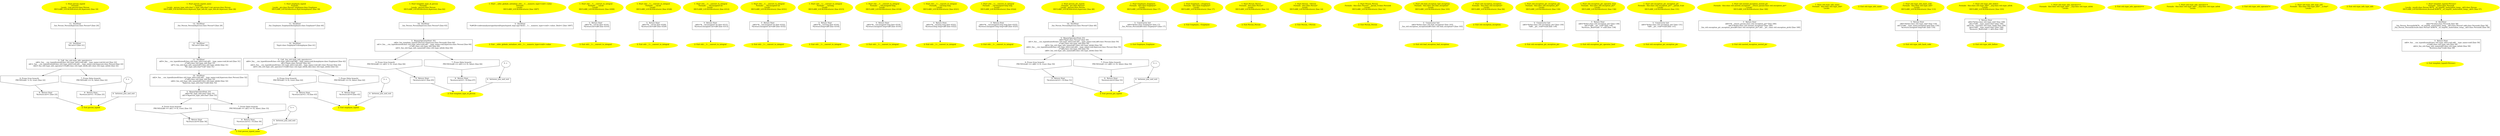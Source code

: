 /* @generated */
digraph iCFG {
"person_typeid{d41d8cd98f00b204e9800998ecf8427e_Z13person_typeidv}.947f8ab92cf92615282cb8a1dc21e1db_1" [label="1: Start person_typeid\nFormals: \nLocals:  t:int person:class Person \n   DECLARE_LOCALS(&return,&t,&person); [line 19]\n " color=yellow style=filled]
	

	 "person_typeid{d41d8cd98f00b204e9800998ecf8427e_Z13person_typeidv}.947f8ab92cf92615282cb8a1dc21e1db_1" -> "person_typeid{d41d8cd98f00b204e9800998ecf8427e_Z13person_typeidv}.947f8ab92cf92615282cb8a1dc21e1db_11" ;
"person_typeid{d41d8cd98f00b204e9800998ecf8427e_Z13person_typeidv}.947f8ab92cf92615282cb8a1dc21e1db_2" [label="2: Exit person_typeid \n  " color=yellow style=filled]
	

"person_typeid{d41d8cd98f00b204e9800998ecf8427e_Z13person_typeidv}.947f8ab92cf92615282cb8a1dc21e1db_3" [label="3: + \n  " ]
	

	 "person_typeid{d41d8cd98f00b204e9800998ecf8427e_Z13person_typeidv}.947f8ab92cf92615282cb8a1dc21e1db_3" -> "person_typeid{d41d8cd98f00b204e9800998ecf8427e_Z13person_typeidv}.947f8ab92cf92615282cb8a1dc21e1db_4" ;
"person_typeid{d41d8cd98f00b204e9800998ecf8427e_Z13person_typeidv}.947f8ab92cf92615282cb8a1dc21e1db_4" [label="4:  between_join_and_exit \n  " shape="box"]
	

	 "person_typeid{d41d8cd98f00b204e9800998ecf8427e_Z13person_typeidv}.947f8ab92cf92615282cb8a1dc21e1db_4" -> "person_typeid{d41d8cd98f00b204e9800998ecf8427e_Z13person_typeidv}.947f8ab92cf92615282cb8a1dc21e1db_2" ;
"person_typeid{d41d8cd98f00b204e9800998ecf8427e_Z13person_typeidv}.947f8ab92cf92615282cb8a1dc21e1db_5" [label="5:  Call _fun_std::type_info_operator== \n   n$0=_fun___cxx_typeid(sizeof(class std::type_info):void,n$0.__type_name:void,&t:int) [line 22]\n  n$1=_fun___cxx_typeid(sizeof(class std::type_info):void,n$1.__type_name:void,&person:class Person) [line 22]\n  n$2=_fun_std::type_info_operator==(n$0:class std::type_info&,n$1:class std::type_info&) [line 22]\n " shape="box"]
	

	 "person_typeid{d41d8cd98f00b204e9800998ecf8427e_Z13person_typeidv}.947f8ab92cf92615282cb8a1dc21e1db_5" -> "person_typeid{d41d8cd98f00b204e9800998ecf8427e_Z13person_typeidv}.947f8ab92cf92615282cb8a1dc21e1db_6" ;
	 "person_typeid{d41d8cd98f00b204e9800998ecf8427e_Z13person_typeidv}.947f8ab92cf92615282cb8a1dc21e1db_5" -> "person_typeid{d41d8cd98f00b204e9800998ecf8427e_Z13person_typeidv}.947f8ab92cf92615282cb8a1dc21e1db_7" ;
"person_typeid{d41d8cd98f00b204e9800998ecf8427e_Z13person_typeidv}.947f8ab92cf92615282cb8a1dc21e1db_6" [label="6: Prune (true branch) \n   PRUNE((n$2 != 0), true); [line 22]\n " shape="invhouse"]
	

	 "person_typeid{d41d8cd98f00b204e9800998ecf8427e_Z13person_typeidv}.947f8ab92cf92615282cb8a1dc21e1db_6" -> "person_typeid{d41d8cd98f00b204e9800998ecf8427e_Z13person_typeidv}.947f8ab92cf92615282cb8a1dc21e1db_8" ;
"person_typeid{d41d8cd98f00b204e9800998ecf8427e_Z13person_typeidv}.947f8ab92cf92615282cb8a1dc21e1db_7" [label="7: Prune (false branch) \n   PRUNE((n$2 == 0), false); [line 22]\n " shape="invhouse"]
	

	 "person_typeid{d41d8cd98f00b204e9800998ecf8427e_Z13person_typeidv}.947f8ab92cf92615282cb8a1dc21e1db_7" -> "person_typeid{d41d8cd98f00b204e9800998ecf8427e_Z13person_typeidv}.947f8ab92cf92615282cb8a1dc21e1db_9" ;
"person_typeid{d41d8cd98f00b204e9800998ecf8427e_Z13person_typeidv}.947f8ab92cf92615282cb8a1dc21e1db_8" [label="8:  Return Stmt \n   *&return:int=1 [line 23]\n " shape="box"]
	

	 "person_typeid{d41d8cd98f00b204e9800998ecf8427e_Z13person_typeidv}.947f8ab92cf92615282cb8a1dc21e1db_8" -> "person_typeid{d41d8cd98f00b204e9800998ecf8427e_Z13person_typeidv}.947f8ab92cf92615282cb8a1dc21e1db_2" ;
"person_typeid{d41d8cd98f00b204e9800998ecf8427e_Z13person_typeidv}.947f8ab92cf92615282cb8a1dc21e1db_9" [label="9:  Return Stmt \n   *&return:int=(1 / 0) [line 25]\n " shape="box"]
	

	 "person_typeid{d41d8cd98f00b204e9800998ecf8427e_Z13person_typeidv}.947f8ab92cf92615282cb8a1dc21e1db_9" -> "person_typeid{d41d8cd98f00b204e9800998ecf8427e_Z13person_typeidv}.947f8ab92cf92615282cb8a1dc21e1db_2" ;
"person_typeid{d41d8cd98f00b204e9800998ecf8427e_Z13person_typeidv}.947f8ab92cf92615282cb8a1dc21e1db_10" [label="10:  DeclStmt \n   *&t:int=3 [line 21]\n " shape="box"]
	

	 "person_typeid{d41d8cd98f00b204e9800998ecf8427e_Z13person_typeidv}.947f8ab92cf92615282cb8a1dc21e1db_10" -> "person_typeid{d41d8cd98f00b204e9800998ecf8427e_Z13person_typeidv}.947f8ab92cf92615282cb8a1dc21e1db_5" ;
"person_typeid{d41d8cd98f00b204e9800998ecf8427e_Z13person_typeidv}.947f8ab92cf92615282cb8a1dc21e1db_11" [label="11:  DeclStmt \n   _fun_Person_Person(&person:class Person*) [line 20]\n " shape="box"]
	

	 "person_typeid{d41d8cd98f00b204e9800998ecf8427e_Z13person_typeidv}.947f8ab92cf92615282cb8a1dc21e1db_11" -> "person_typeid{d41d8cd98f00b204e9800998ecf8427e_Z13person_typeidv}.947f8ab92cf92615282cb8a1dc21e1db_10" ;
"person_typeid_name{d41d8cd98f00b204e9800998ecf8427e_Z18person_typeid_namev}.ed91b5fad1922824bdb5d0027ea8b3ff_1" [label="1: Start person_typeid_name\nFormals: \nLocals:  person_type_info:char* t_type_info:char* t:int person:class Person \n   DECLARE_LOCALS(&return,&person_type_info,&t_type_info,&t,&person); [line 28]\n " color=yellow style=filled]
	

	 "person_typeid_name{d41d8cd98f00b204e9800998ecf8427e_Z18person_typeid_namev}.ed91b5fad1922824bdb5d0027ea8b3ff_1" -> "person_typeid_name{d41d8cd98f00b204e9800998ecf8427e_Z18person_typeid_namev}.ed91b5fad1922824bdb5d0027ea8b3ff_13" ;
"person_typeid_name{d41d8cd98f00b204e9800998ecf8427e_Z18person_typeid_namev}.ed91b5fad1922824bdb5d0027ea8b3ff_2" [label="2: Exit person_typeid_name \n  " color=yellow style=filled]
	

"person_typeid_name{d41d8cd98f00b204e9800998ecf8427e_Z18person_typeid_namev}.ed91b5fad1922824bdb5d0027ea8b3ff_3" [label="3: + \n  " ]
	

	 "person_typeid_name{d41d8cd98f00b204e9800998ecf8427e_Z18person_typeid_namev}.ed91b5fad1922824bdb5d0027ea8b3ff_3" -> "person_typeid_name{d41d8cd98f00b204e9800998ecf8427e_Z18person_typeid_namev}.ed91b5fad1922824bdb5d0027ea8b3ff_4" ;
"person_typeid_name{d41d8cd98f00b204e9800998ecf8427e_Z18person_typeid_namev}.ed91b5fad1922824bdb5d0027ea8b3ff_4" [label="4:  between_join_and_exit \n  " shape="box"]
	

	 "person_typeid_name{d41d8cd98f00b204e9800998ecf8427e_Z18person_typeid_namev}.ed91b5fad1922824bdb5d0027ea8b3ff_4" -> "person_typeid_name{d41d8cd98f00b204e9800998ecf8427e_Z18person_typeid_namev}.ed91b5fad1922824bdb5d0027ea8b3ff_2" ;
"person_typeid_name{d41d8cd98f00b204e9800998ecf8427e_Z18person_typeid_namev}.ed91b5fad1922824bdb5d0027ea8b3ff_5" [label="5:  BinaryOperatorStmt: EQ \n   n$0=*&t_type_info:char* [line 33]\n  n$1=*&person_type_info:char* [line 33]\n " shape="box"]
	

	 "person_typeid_name{d41d8cd98f00b204e9800998ecf8427e_Z18person_typeid_namev}.ed91b5fad1922824bdb5d0027ea8b3ff_5" -> "person_typeid_name{d41d8cd98f00b204e9800998ecf8427e_Z18person_typeid_namev}.ed91b5fad1922824bdb5d0027ea8b3ff_6" ;
	 "person_typeid_name{d41d8cd98f00b204e9800998ecf8427e_Z18person_typeid_namev}.ed91b5fad1922824bdb5d0027ea8b3ff_5" -> "person_typeid_name{d41d8cd98f00b204e9800998ecf8427e_Z18person_typeid_namev}.ed91b5fad1922824bdb5d0027ea8b3ff_7" ;
"person_typeid_name{d41d8cd98f00b204e9800998ecf8427e_Z18person_typeid_namev}.ed91b5fad1922824bdb5d0027ea8b3ff_6" [label="6: Prune (true branch) \n   PRUNE(((n$0 == n$1) != 0), true); [line 33]\n " shape="invhouse"]
	

	 "person_typeid_name{d41d8cd98f00b204e9800998ecf8427e_Z18person_typeid_namev}.ed91b5fad1922824bdb5d0027ea8b3ff_6" -> "person_typeid_name{d41d8cd98f00b204e9800998ecf8427e_Z18person_typeid_namev}.ed91b5fad1922824bdb5d0027ea8b3ff_8" ;
"person_typeid_name{d41d8cd98f00b204e9800998ecf8427e_Z18person_typeid_namev}.ed91b5fad1922824bdb5d0027ea8b3ff_7" [label="7: Prune (false branch) \n   PRUNE(((n$0 == n$1) == 0), false); [line 33]\n " shape="invhouse"]
	

	 "person_typeid_name{d41d8cd98f00b204e9800998ecf8427e_Z18person_typeid_namev}.ed91b5fad1922824bdb5d0027ea8b3ff_7" -> "person_typeid_name{d41d8cd98f00b204e9800998ecf8427e_Z18person_typeid_namev}.ed91b5fad1922824bdb5d0027ea8b3ff_9" ;
"person_typeid_name{d41d8cd98f00b204e9800998ecf8427e_Z18person_typeid_namev}.ed91b5fad1922824bdb5d0027ea8b3ff_8" [label="8:  Return Stmt \n   *&return:int=0 [line 34]\n " shape="box"]
	

	 "person_typeid_name{d41d8cd98f00b204e9800998ecf8427e_Z18person_typeid_namev}.ed91b5fad1922824bdb5d0027ea8b3ff_8" -> "person_typeid_name{d41d8cd98f00b204e9800998ecf8427e_Z18person_typeid_namev}.ed91b5fad1922824bdb5d0027ea8b3ff_2" ;
"person_typeid_name{d41d8cd98f00b204e9800998ecf8427e_Z18person_typeid_namev}.ed91b5fad1922824bdb5d0027ea8b3ff_9" [label="9:  Return Stmt \n   *&return:int=(1 / 0) [line 36]\n " shape="box"]
	

	 "person_typeid_name{d41d8cd98f00b204e9800998ecf8427e_Z18person_typeid_namev}.ed91b5fad1922824bdb5d0027ea8b3ff_9" -> "person_typeid_name{d41d8cd98f00b204e9800998ecf8427e_Z18person_typeid_namev}.ed91b5fad1922824bdb5d0027ea8b3ff_2" ;
"person_typeid_name{d41d8cd98f00b204e9800998ecf8427e_Z18person_typeid_namev}.ed91b5fad1922824bdb5d0027ea8b3ff_10" [label="10:  DeclStmt \n   n$2=_fun___cxx_typeid(sizeof(class std::type_info):void,n$2.__type_name:void,&person:class Person) [line 32]\n  _=*n$2:class std::type_info [line 32]\n  n$4=_fun_std::type_info_name(n$2:class std::type_info&) [line 32]\n  *&person_type_info:char*=n$4 [line 32]\n " shape="box"]
	

	 "person_typeid_name{d41d8cd98f00b204e9800998ecf8427e_Z18person_typeid_namev}.ed91b5fad1922824bdb5d0027ea8b3ff_10" -> "person_typeid_name{d41d8cd98f00b204e9800998ecf8427e_Z18person_typeid_namev}.ed91b5fad1922824bdb5d0027ea8b3ff_5" ;
"person_typeid_name{d41d8cd98f00b204e9800998ecf8427e_Z18person_typeid_namev}.ed91b5fad1922824bdb5d0027ea8b3ff_11" [label="11:  DeclStmt \n   n$5=_fun___cxx_typeid(sizeof(class std::type_info):void,n$5.__type_name:void,&t:int) [line 31]\n  _=*n$5:class std::type_info [line 31]\n  n$7=_fun_std::type_info_name(n$5:class std::type_info&) [line 31]\n  *&t_type_info:char*=n$7 [line 31]\n " shape="box"]
	

	 "person_typeid_name{d41d8cd98f00b204e9800998ecf8427e_Z18person_typeid_namev}.ed91b5fad1922824bdb5d0027ea8b3ff_11" -> "person_typeid_name{d41d8cd98f00b204e9800998ecf8427e_Z18person_typeid_namev}.ed91b5fad1922824bdb5d0027ea8b3ff_10" ;
"person_typeid_name{d41d8cd98f00b204e9800998ecf8427e_Z18person_typeid_namev}.ed91b5fad1922824bdb5d0027ea8b3ff_12" [label="12:  DeclStmt \n   *&t:int=3 [line 30]\n " shape="box"]
	

	 "person_typeid_name{d41d8cd98f00b204e9800998ecf8427e_Z18person_typeid_namev}.ed91b5fad1922824bdb5d0027ea8b3ff_12" -> "person_typeid_name{d41d8cd98f00b204e9800998ecf8427e_Z18person_typeid_namev}.ed91b5fad1922824bdb5d0027ea8b3ff_11" ;
"person_typeid_name{d41d8cd98f00b204e9800998ecf8427e_Z18person_typeid_namev}.ed91b5fad1922824bdb5d0027ea8b3ff_13" [label="13:  DeclStmt \n   _fun_Person_Person(&person:class Person*) [line 29]\n " shape="box"]
	

	 "person_typeid_name{d41d8cd98f00b204e9800998ecf8427e_Z18person_typeid_namev}.ed91b5fad1922824bdb5d0027ea8b3ff_13" -> "person_typeid_name{d41d8cd98f00b204e9800998ecf8427e_Z18person_typeid_namev}.ed91b5fad1922824bdb5d0027ea8b3ff_12" ;
"employee_typeid{d41d8cd98f00b204e9800998ecf8427e_Z15employee_typeidv}.a6ddf647ca3a238463e9f2e7a00357ed_1" [label="1: Start employee_typeid\nFormals: \nLocals:  ptr:class Person* employee:class Employee \n   DECLARE_LOCALS(&return,&ptr,&employee); [line 39]\n " color=yellow style=filled]
	

	 "employee_typeid{d41d8cd98f00b204e9800998ecf8427e_Z15employee_typeidv}.a6ddf647ca3a238463e9f2e7a00357ed_1" -> "employee_typeid{d41d8cd98f00b204e9800998ecf8427e_Z15employee_typeidv}.a6ddf647ca3a238463e9f2e7a00357ed_11" ;
"employee_typeid{d41d8cd98f00b204e9800998ecf8427e_Z15employee_typeidv}.a6ddf647ca3a238463e9f2e7a00357ed_2" [label="2: Exit employee_typeid \n  " color=yellow style=filled]
	

"employee_typeid{d41d8cd98f00b204e9800998ecf8427e_Z15employee_typeidv}.a6ddf647ca3a238463e9f2e7a00357ed_3" [label="3: + \n  " ]
	

	 "employee_typeid{d41d8cd98f00b204e9800998ecf8427e_Z15employee_typeidv}.a6ddf647ca3a238463e9f2e7a00357ed_3" -> "employee_typeid{d41d8cd98f00b204e9800998ecf8427e_Z15employee_typeidv}.a6ddf647ca3a238463e9f2e7a00357ed_4" ;
"employee_typeid{d41d8cd98f00b204e9800998ecf8427e_Z15employee_typeidv}.a6ddf647ca3a238463e9f2e7a00357ed_4" [label="4:  between_join_and_exit \n  " shape="box"]
	

	 "employee_typeid{d41d8cd98f00b204e9800998ecf8427e_Z15employee_typeidv}.a6ddf647ca3a238463e9f2e7a00357ed_4" -> "employee_typeid{d41d8cd98f00b204e9800998ecf8427e_Z15employee_typeidv}.a6ddf647ca3a238463e9f2e7a00357ed_2" ;
"employee_typeid{d41d8cd98f00b204e9800998ecf8427e_Z15employee_typeidv}.a6ddf647ca3a238463e9f2e7a00357ed_5" [label="5:  Call _fun_std::type_info_operator== \n   n$0=_fun___cxx_typeid(sizeof(class std::type_info):void,n$0.__type_name:void,&employee:class Employee) [line 42]\n  n$1=*&ptr:class Person* [line 42]\n  n$2=_fun___cxx_typeid(sizeof(class std::type_info):void,n$2.__type_name:void,n$1:class Person) [line 42]\n  n$3=_fun_std::type_info_operator==(n$0:class std::type_info&,n$2:class std::type_info&) [line 42]\n " shape="box"]
	

	 "employee_typeid{d41d8cd98f00b204e9800998ecf8427e_Z15employee_typeidv}.a6ddf647ca3a238463e9f2e7a00357ed_5" -> "employee_typeid{d41d8cd98f00b204e9800998ecf8427e_Z15employee_typeidv}.a6ddf647ca3a238463e9f2e7a00357ed_6" ;
	 "employee_typeid{d41d8cd98f00b204e9800998ecf8427e_Z15employee_typeidv}.a6ddf647ca3a238463e9f2e7a00357ed_5" -> "employee_typeid{d41d8cd98f00b204e9800998ecf8427e_Z15employee_typeidv}.a6ddf647ca3a238463e9f2e7a00357ed_7" ;
"employee_typeid{d41d8cd98f00b204e9800998ecf8427e_Z15employee_typeidv}.a6ddf647ca3a238463e9f2e7a00357ed_6" [label="6: Prune (true branch) \n   PRUNE((n$3 != 0), true); [line 42]\n " shape="invhouse"]
	

	 "employee_typeid{d41d8cd98f00b204e9800998ecf8427e_Z15employee_typeidv}.a6ddf647ca3a238463e9f2e7a00357ed_6" -> "employee_typeid{d41d8cd98f00b204e9800998ecf8427e_Z15employee_typeidv}.a6ddf647ca3a238463e9f2e7a00357ed_8" ;
"employee_typeid{d41d8cd98f00b204e9800998ecf8427e_Z15employee_typeidv}.a6ddf647ca3a238463e9f2e7a00357ed_7" [label="7: Prune (false branch) \n   PRUNE((n$3 == 0), false); [line 42]\n " shape="invhouse"]
	

	 "employee_typeid{d41d8cd98f00b204e9800998ecf8427e_Z15employee_typeidv}.a6ddf647ca3a238463e9f2e7a00357ed_7" -> "employee_typeid{d41d8cd98f00b204e9800998ecf8427e_Z15employee_typeidv}.a6ddf647ca3a238463e9f2e7a00357ed_9" ;
"employee_typeid{d41d8cd98f00b204e9800998ecf8427e_Z15employee_typeidv}.a6ddf647ca3a238463e9f2e7a00357ed_8" [label="8:  Return Stmt \n   *&return:int=(1 / 0) [line 43]\n " shape="box"]
	

	 "employee_typeid{d41d8cd98f00b204e9800998ecf8427e_Z15employee_typeidv}.a6ddf647ca3a238463e9f2e7a00357ed_8" -> "employee_typeid{d41d8cd98f00b204e9800998ecf8427e_Z15employee_typeidv}.a6ddf647ca3a238463e9f2e7a00357ed_2" ;
"employee_typeid{d41d8cd98f00b204e9800998ecf8427e_Z15employee_typeidv}.a6ddf647ca3a238463e9f2e7a00357ed_9" [label="9:  Return Stmt \n   *&return:int=0 [line 45]\n " shape="box"]
	

	 "employee_typeid{d41d8cd98f00b204e9800998ecf8427e_Z15employee_typeidv}.a6ddf647ca3a238463e9f2e7a00357ed_9" -> "employee_typeid{d41d8cd98f00b204e9800998ecf8427e_Z15employee_typeidv}.a6ddf647ca3a238463e9f2e7a00357ed_2" ;
"employee_typeid{d41d8cd98f00b204e9800998ecf8427e_Z15employee_typeidv}.a6ddf647ca3a238463e9f2e7a00357ed_10" [label="10:  DeclStmt \n   *&ptr:class Employee*=&employee [line 41]\n " shape="box"]
	

	 "employee_typeid{d41d8cd98f00b204e9800998ecf8427e_Z15employee_typeidv}.a6ddf647ca3a238463e9f2e7a00357ed_10" -> "employee_typeid{d41d8cd98f00b204e9800998ecf8427e_Z15employee_typeidv}.a6ddf647ca3a238463e9f2e7a00357ed_5" ;
"employee_typeid{d41d8cd98f00b204e9800998ecf8427e_Z15employee_typeidv}.a6ddf647ca3a238463e9f2e7a00357ed_11" [label="11:  DeclStmt \n   _fun_Employee_Employee(&employee:class Employee*) [line 40]\n " shape="box"]
	

	 "employee_typeid{d41d8cd98f00b204e9800998ecf8427e_Z15employee_typeidv}.a6ddf647ca3a238463e9f2e7a00357ed_11" -> "employee_typeid{d41d8cd98f00b204e9800998ecf8427e_Z15employee_typeidv}.a6ddf647ca3a238463e9f2e7a00357ed_10" ;
"template_type_id_person{d41d8cd98f00b204e9800998ecf8427e_Z23template_type_id_personv}.154c731fb4cc46eb6a0490070c230d19_1" [label="1: Start template_type_id_person\nFormals: \nLocals:  person:class Person \n   DECLARE_LOCALS(&return,&person); [line 62]\n " color=yellow style=filled]
	

	 "template_type_id_person{d41d8cd98f00b204e9800998ecf8427e_Z23template_type_id_personv}.154c731fb4cc46eb6a0490070c230d19_1" -> "template_type_id_person{d41d8cd98f00b204e9800998ecf8427e_Z23template_type_id_personv}.154c731fb4cc46eb6a0490070c230d19_10" ;
"template_type_id_person{d41d8cd98f00b204e9800998ecf8427e_Z23template_type_id_personv}.154c731fb4cc46eb6a0490070c230d19_2" [label="2: Exit template_type_id_person \n  " color=yellow style=filled]
	

"template_type_id_person{d41d8cd98f00b204e9800998ecf8427e_Z23template_type_id_personv}.154c731fb4cc46eb6a0490070c230d19_3" [label="3: + \n  " ]
	

	 "template_type_id_person{d41d8cd98f00b204e9800998ecf8427e_Z23template_type_id_personv}.154c731fb4cc46eb6a0490070c230d19_3" -> "template_type_id_person{d41d8cd98f00b204e9800998ecf8427e_Z23template_type_id_personv}.154c731fb4cc46eb6a0490070c230d19_4" ;
"template_type_id_person{d41d8cd98f00b204e9800998ecf8427e_Z23template_type_id_personv}.154c731fb4cc46eb6a0490070c230d19_4" [label="4:  between_join_and_exit \n  " shape="box"]
	

	 "template_type_id_person{d41d8cd98f00b204e9800998ecf8427e_Z23template_type_id_personv}.154c731fb4cc46eb6a0490070c230d19_4" -> "template_type_id_person{d41d8cd98f00b204e9800998ecf8427e_Z23template_type_id_personv}.154c731fb4cc46eb6a0490070c230d19_2" ;
"template_type_id_person{d41d8cd98f00b204e9800998ecf8427e_Z23template_type_id_personv}.154c731fb4cc46eb6a0490070c230d19_5" [label="5:  BinaryOperatorStmt: EQ \n   n$0=_fun_template_typeid<Person>(&person:class Person&) [line 64]\n  n$1=_fun___cxx_typeid(sizeof(class std::type_info):void,n$1.__type_name:void,&person:class Person) [line 64]\n  _=*n$1:class std::type_info [line 64]\n  n$3=_fun_std::type_info_name(n$1:class std::type_info&) [line 64]\n " shape="box"]
	

	 "template_type_id_person{d41d8cd98f00b204e9800998ecf8427e_Z23template_type_id_personv}.154c731fb4cc46eb6a0490070c230d19_5" -> "template_type_id_person{d41d8cd98f00b204e9800998ecf8427e_Z23template_type_id_personv}.154c731fb4cc46eb6a0490070c230d19_6" ;
	 "template_type_id_person{d41d8cd98f00b204e9800998ecf8427e_Z23template_type_id_personv}.154c731fb4cc46eb6a0490070c230d19_5" -> "template_type_id_person{d41d8cd98f00b204e9800998ecf8427e_Z23template_type_id_personv}.154c731fb4cc46eb6a0490070c230d19_7" ;
"template_type_id_person{d41d8cd98f00b204e9800998ecf8427e_Z23template_type_id_personv}.154c731fb4cc46eb6a0490070c230d19_6" [label="6: Prune (true branch) \n   PRUNE(((n$0 == n$3) != 0), true); [line 64]\n " shape="invhouse"]
	

	 "template_type_id_person{d41d8cd98f00b204e9800998ecf8427e_Z23template_type_id_personv}.154c731fb4cc46eb6a0490070c230d19_6" -> "template_type_id_person{d41d8cd98f00b204e9800998ecf8427e_Z23template_type_id_personv}.154c731fb4cc46eb6a0490070c230d19_8" ;
"template_type_id_person{d41d8cd98f00b204e9800998ecf8427e_Z23template_type_id_personv}.154c731fb4cc46eb6a0490070c230d19_7" [label="7: Prune (false branch) \n   PRUNE(((n$0 == n$3) == 0), false); [line 64]\n " shape="invhouse"]
	

	 "template_type_id_person{d41d8cd98f00b204e9800998ecf8427e_Z23template_type_id_personv}.154c731fb4cc46eb6a0490070c230d19_7" -> "template_type_id_person{d41d8cd98f00b204e9800998ecf8427e_Z23template_type_id_personv}.154c731fb4cc46eb6a0490070c230d19_9" ;
"template_type_id_person{d41d8cd98f00b204e9800998ecf8427e_Z23template_type_id_personv}.154c731fb4cc46eb6a0490070c230d19_8" [label="8:  Return Stmt \n   *&return:int=1 [line 65]\n " shape="box"]
	

	 "template_type_id_person{d41d8cd98f00b204e9800998ecf8427e_Z23template_type_id_personv}.154c731fb4cc46eb6a0490070c230d19_8" -> "template_type_id_person{d41d8cd98f00b204e9800998ecf8427e_Z23template_type_id_personv}.154c731fb4cc46eb6a0490070c230d19_2" ;
"template_type_id_person{d41d8cd98f00b204e9800998ecf8427e_Z23template_type_id_personv}.154c731fb4cc46eb6a0490070c230d19_9" [label="9:  Return Stmt \n   *&return:int=(1 / 0) [line 67]\n " shape="box"]
	

	 "template_type_id_person{d41d8cd98f00b204e9800998ecf8427e_Z23template_type_id_personv}.154c731fb4cc46eb6a0490070c230d19_9" -> "template_type_id_person{d41d8cd98f00b204e9800998ecf8427e_Z23template_type_id_personv}.154c731fb4cc46eb6a0490070c230d19_2" ;
"template_type_id_person{d41d8cd98f00b204e9800998ecf8427e_Z23template_type_id_personv}.154c731fb4cc46eb6a0490070c230d19_10" [label="10:  DeclStmt \n   _fun_Person_Person(&person:class Person*) [line 63]\n " shape="box"]
	

	 "template_type_id_person{d41d8cd98f00b204e9800998ecf8427e_Z23template_type_id_personv}.154c731fb4cc46eb6a0490070c230d19_10" -> "template_type_id_person{d41d8cd98f00b204e9800998ecf8427e_Z23template_type_id_personv}.154c731fb4cc46eb6a0490070c230d19_5" ;
"__infer_globals_initializer_std::__1::__numeric_type<void>::value.57c383a785ca57f6432142c6cac8d773_1" [label="1: Start __infer_globals_initializer_std::__1::__numeric_type<void>::value\nFormals: \nLocals:  \n   DECLARE_LOCALS(&return); [line 1697]\n " color=yellow style=filled]
	

	 "__infer_globals_initializer_std::__1::__numeric_type<void>::value.57c383a785ca57f6432142c6cac8d773_1" -> "__infer_globals_initializer_std::__1::__numeric_type<void>::value.57c383a785ca57f6432142c6cac8d773_3" ;
"__infer_globals_initializer_std::__1::__numeric_type<void>::value.57c383a785ca57f6432142c6cac8d773_2" [label="2: Exit __infer_globals_initializer_std::__1::__numeric_type<void>::value \n  " color=yellow style=filled]
	

"__infer_globals_initializer_std::__1::__numeric_type<void>::value.57c383a785ca57f6432142c6cac8d773_3" [label="3:  DeclStmt \n   *&#GB<codetoanalyze/cpp/shared/types/typeid_expr.cpp>$std::__1::__numeric_type<void>::value:_Bool=1 [line 1697]\n " shape="box"]
	

	 "__infer_globals_initializer_std::__1::__numeric_type<void>::value.57c383a785ca57f6432142c6cac8d773_3" -> "__infer_globals_initializer_std::__1::__numeric_type<void>::value.57c383a785ca57f6432142c6cac8d773_2" ;
"std::__1::__convert_to_integral{d41d8cd98f00b204e9800998ecf8427e_ZNSt3__121__convert_to_integralEi}.65bc03ff4b5c7c87c05f0ddf70269c40_1" [label="1: Start std::__1::__convert_to_integral\nFormals:  __val:int\nLocals:  \n   DECLARE_LOCALS(&return); [line 4309]\n " color=yellow style=filled]
	

	 "std::__1::__convert_to_integral{d41d8cd98f00b204e9800998ecf8427e_ZNSt3__121__convert_to_integralEi}.65bc03ff4b5c7c87c05f0ddf70269c40_1" -> "std::__1::__convert_to_integral{d41d8cd98f00b204e9800998ecf8427e_ZNSt3__121__convert_to_integralEi}.65bc03ff4b5c7c87c05f0ddf70269c40_3" ;
"std::__1::__convert_to_integral{d41d8cd98f00b204e9800998ecf8427e_ZNSt3__121__convert_to_integralEi}.65bc03ff4b5c7c87c05f0ddf70269c40_2" [label="2: Exit std::__1::__convert_to_integral \n  " color=yellow style=filled]
	

"std::__1::__convert_to_integral{d41d8cd98f00b204e9800998ecf8427e_ZNSt3__121__convert_to_integralEi}.65bc03ff4b5c7c87c05f0ddf70269c40_3" [label="3:  Return Stmt \n   n$0=*&__val:int [line 4310]\n  *&return:int=n$0 [line 4310]\n " shape="box"]
	

	 "std::__1::__convert_to_integral{d41d8cd98f00b204e9800998ecf8427e_ZNSt3__121__convert_to_integralEi}.65bc03ff4b5c7c87c05f0ddf70269c40_3" -> "std::__1::__convert_to_integral{d41d8cd98f00b204e9800998ecf8427e_ZNSt3__121__convert_to_integralEi}.65bc03ff4b5c7c87c05f0ddf70269c40_2" ;
"std::__1::__convert_to_integral{d41d8cd98f00b204e9800998ecf8427e_ZNSt3__121__convert_to_integralEn}.eb349199a034880b323b3efc14338a06_1" [label="1: Start std::__1::__convert_to_integral\nFormals:  __val:int\nLocals:  \n   DECLARE_LOCALS(&return); [line 4328]\n " color=yellow style=filled]
	

	 "std::__1::__convert_to_integral{d41d8cd98f00b204e9800998ecf8427e_ZNSt3__121__convert_to_integralEn}.eb349199a034880b323b3efc14338a06_1" -> "std::__1::__convert_to_integral{d41d8cd98f00b204e9800998ecf8427e_ZNSt3__121__convert_to_integralEn}.eb349199a034880b323b3efc14338a06_3" ;
"std::__1::__convert_to_integral{d41d8cd98f00b204e9800998ecf8427e_ZNSt3__121__convert_to_integralEn}.eb349199a034880b323b3efc14338a06_2" [label="2: Exit std::__1::__convert_to_integral \n  " color=yellow style=filled]
	

"std::__1::__convert_to_integral{d41d8cd98f00b204e9800998ecf8427e_ZNSt3__121__convert_to_integralEn}.eb349199a034880b323b3efc14338a06_3" [label="3:  Return Stmt \n   n$0=*&__val:int [line 4329]\n  *&return:int=n$0 [line 4329]\n " shape="box"]
	

	 "std::__1::__convert_to_integral{d41d8cd98f00b204e9800998ecf8427e_ZNSt3__121__convert_to_integralEn}.eb349199a034880b323b3efc14338a06_3" -> "std::__1::__convert_to_integral{d41d8cd98f00b204e9800998ecf8427e_ZNSt3__121__convert_to_integralEn}.eb349199a034880b323b3efc14338a06_2" ;
"std::__1::__convert_to_integral{d41d8cd98f00b204e9800998ecf8427e_ZNSt3__121__convert_to_integralEj}.c1ea8052a0274e72f3c3e5e76298d994_1" [label="1: Start std::__1::__convert_to_integral\nFormals:  __val:unsigned int\nLocals:  \n   DECLARE_LOCALS(&return); [line 4312]\n " color=yellow style=filled]
	

	 "std::__1::__convert_to_integral{d41d8cd98f00b204e9800998ecf8427e_ZNSt3__121__convert_to_integralEj}.c1ea8052a0274e72f3c3e5e76298d994_1" -> "std::__1::__convert_to_integral{d41d8cd98f00b204e9800998ecf8427e_ZNSt3__121__convert_to_integralEj}.c1ea8052a0274e72f3c3e5e76298d994_3" ;
"std::__1::__convert_to_integral{d41d8cd98f00b204e9800998ecf8427e_ZNSt3__121__convert_to_integralEj}.c1ea8052a0274e72f3c3e5e76298d994_2" [label="2: Exit std::__1::__convert_to_integral \n  " color=yellow style=filled]
	

"std::__1::__convert_to_integral{d41d8cd98f00b204e9800998ecf8427e_ZNSt3__121__convert_to_integralEj}.c1ea8052a0274e72f3c3e5e76298d994_3" [label="3:  Return Stmt \n   n$0=*&__val:unsigned int [line 4313]\n  *&return:unsigned int=n$0 [line 4313]\n " shape="box"]
	

	 "std::__1::__convert_to_integral{d41d8cd98f00b204e9800998ecf8427e_ZNSt3__121__convert_to_integralEj}.c1ea8052a0274e72f3c3e5e76298d994_3" -> "std::__1::__convert_to_integral{d41d8cd98f00b204e9800998ecf8427e_ZNSt3__121__convert_to_integralEj}.c1ea8052a0274e72f3c3e5e76298d994_2" ;
"std::__1::__convert_to_integral{d41d8cd98f00b204e9800998ecf8427e_ZNSt3__121__convert_to_integralEo}.ea63971267d44b573f5b71db4f63f67c_1" [label="1: Start std::__1::__convert_to_integral\nFormals:  __val:unsigned int\nLocals:  \n   DECLARE_LOCALS(&return); [line 4331]\n " color=yellow style=filled]
	

	 "std::__1::__convert_to_integral{d41d8cd98f00b204e9800998ecf8427e_ZNSt3__121__convert_to_integralEo}.ea63971267d44b573f5b71db4f63f67c_1" -> "std::__1::__convert_to_integral{d41d8cd98f00b204e9800998ecf8427e_ZNSt3__121__convert_to_integralEo}.ea63971267d44b573f5b71db4f63f67c_3" ;
"std::__1::__convert_to_integral{d41d8cd98f00b204e9800998ecf8427e_ZNSt3__121__convert_to_integralEo}.ea63971267d44b573f5b71db4f63f67c_2" [label="2: Exit std::__1::__convert_to_integral \n  " color=yellow style=filled]
	

"std::__1::__convert_to_integral{d41d8cd98f00b204e9800998ecf8427e_ZNSt3__121__convert_to_integralEo}.ea63971267d44b573f5b71db4f63f67c_3" [label="3:  Return Stmt \n   n$0=*&__val:unsigned int [line 4332]\n  *&return:unsigned int=n$0 [line 4332]\n " shape="box"]
	

	 "std::__1::__convert_to_integral{d41d8cd98f00b204e9800998ecf8427e_ZNSt3__121__convert_to_integralEo}.ea63971267d44b573f5b71db4f63f67c_3" -> "std::__1::__convert_to_integral{d41d8cd98f00b204e9800998ecf8427e_ZNSt3__121__convert_to_integralEo}.ea63971267d44b573f5b71db4f63f67c_2" ;
"std::__1::__convert_to_integral{d41d8cd98f00b204e9800998ecf8427e_ZNSt3__121__convert_to_integralEl}.a4872a5a50db0df00a8a22cb8a916d21_1" [label="1: Start std::__1::__convert_to_integral\nFormals:  __val:long\nLocals:  \n   DECLARE_LOCALS(&return); [line 4315]\n " color=yellow style=filled]
	

	 "std::__1::__convert_to_integral{d41d8cd98f00b204e9800998ecf8427e_ZNSt3__121__convert_to_integralEl}.a4872a5a50db0df00a8a22cb8a916d21_1" -> "std::__1::__convert_to_integral{d41d8cd98f00b204e9800998ecf8427e_ZNSt3__121__convert_to_integralEl}.a4872a5a50db0df00a8a22cb8a916d21_3" ;
"std::__1::__convert_to_integral{d41d8cd98f00b204e9800998ecf8427e_ZNSt3__121__convert_to_integralEl}.a4872a5a50db0df00a8a22cb8a916d21_2" [label="2: Exit std::__1::__convert_to_integral \n  " color=yellow style=filled]
	

"std::__1::__convert_to_integral{d41d8cd98f00b204e9800998ecf8427e_ZNSt3__121__convert_to_integralEl}.a4872a5a50db0df00a8a22cb8a916d21_3" [label="3:  Return Stmt \n   n$0=*&__val:long [line 4316]\n  *&return:long=n$0 [line 4316]\n " shape="box"]
	

	 "std::__1::__convert_to_integral{d41d8cd98f00b204e9800998ecf8427e_ZNSt3__121__convert_to_integralEl}.a4872a5a50db0df00a8a22cb8a916d21_3" -> "std::__1::__convert_to_integral{d41d8cd98f00b204e9800998ecf8427e_ZNSt3__121__convert_to_integralEl}.a4872a5a50db0df00a8a22cb8a916d21_2" ;
"std::__1::__convert_to_integral{d41d8cd98f00b204e9800998ecf8427e_ZNSt3__121__convert_to_integralEm}.8aa64ebbd1a4ca322418eee8c80dfd72_1" [label="1: Start std::__1::__convert_to_integral\nFormals:  __val:unsigned long\nLocals:  \n   DECLARE_LOCALS(&return); [line 4318]\n " color=yellow style=filled]
	

	 "std::__1::__convert_to_integral{d41d8cd98f00b204e9800998ecf8427e_ZNSt3__121__convert_to_integralEm}.8aa64ebbd1a4ca322418eee8c80dfd72_1" -> "std::__1::__convert_to_integral{d41d8cd98f00b204e9800998ecf8427e_ZNSt3__121__convert_to_integralEm}.8aa64ebbd1a4ca322418eee8c80dfd72_3" ;
"std::__1::__convert_to_integral{d41d8cd98f00b204e9800998ecf8427e_ZNSt3__121__convert_to_integralEm}.8aa64ebbd1a4ca322418eee8c80dfd72_2" [label="2: Exit std::__1::__convert_to_integral \n  " color=yellow style=filled]
	

"std::__1::__convert_to_integral{d41d8cd98f00b204e9800998ecf8427e_ZNSt3__121__convert_to_integralEm}.8aa64ebbd1a4ca322418eee8c80dfd72_3" [label="3:  Return Stmt \n   n$0=*&__val:unsigned long [line 4319]\n  *&return:unsigned long=n$0 [line 4319]\n " shape="box"]
	

	 "std::__1::__convert_to_integral{d41d8cd98f00b204e9800998ecf8427e_ZNSt3__121__convert_to_integralEm}.8aa64ebbd1a4ca322418eee8c80dfd72_3" -> "std::__1::__convert_to_integral{d41d8cd98f00b204e9800998ecf8427e_ZNSt3__121__convert_to_integralEm}.8aa64ebbd1a4ca322418eee8c80dfd72_2" ;
"std::__1::__convert_to_integral{d41d8cd98f00b204e9800998ecf8427e_ZNSt3__121__convert_to_integralEx}.286c3247660b2e1d8184603d8ff6f452_1" [label="1: Start std::__1::__convert_to_integral\nFormals:  __val:long long\nLocals:  \n   DECLARE_LOCALS(&return); [line 4321]\n " color=yellow style=filled]
	

	 "std::__1::__convert_to_integral{d41d8cd98f00b204e9800998ecf8427e_ZNSt3__121__convert_to_integralEx}.286c3247660b2e1d8184603d8ff6f452_1" -> "std::__1::__convert_to_integral{d41d8cd98f00b204e9800998ecf8427e_ZNSt3__121__convert_to_integralEx}.286c3247660b2e1d8184603d8ff6f452_3" ;
"std::__1::__convert_to_integral{d41d8cd98f00b204e9800998ecf8427e_ZNSt3__121__convert_to_integralEx}.286c3247660b2e1d8184603d8ff6f452_2" [label="2: Exit std::__1::__convert_to_integral \n  " color=yellow style=filled]
	

"std::__1::__convert_to_integral{d41d8cd98f00b204e9800998ecf8427e_ZNSt3__121__convert_to_integralEx}.286c3247660b2e1d8184603d8ff6f452_3" [label="3:  Return Stmt \n   n$0=*&__val:long long [line 4322]\n  *&return:long long=n$0 [line 4322]\n " shape="box"]
	

	 "std::__1::__convert_to_integral{d41d8cd98f00b204e9800998ecf8427e_ZNSt3__121__convert_to_integralEx}.286c3247660b2e1d8184603d8ff6f452_3" -> "std::__1::__convert_to_integral{d41d8cd98f00b204e9800998ecf8427e_ZNSt3__121__convert_to_integralEx}.286c3247660b2e1d8184603d8ff6f452_2" ;
"std::__1::__convert_to_integral{d41d8cd98f00b204e9800998ecf8427e_ZNSt3__121__convert_to_integralEy}.107767dea09906200ae3ba4020266a5f_1" [label="1: Start std::__1::__convert_to_integral\nFormals:  __val:unsigned long long\nLocals:  \n   DECLARE_LOCALS(&return); [line 4324]\n " color=yellow style=filled]
	

	 "std::__1::__convert_to_integral{d41d8cd98f00b204e9800998ecf8427e_ZNSt3__121__convert_to_integralEy}.107767dea09906200ae3ba4020266a5f_1" -> "std::__1::__convert_to_integral{d41d8cd98f00b204e9800998ecf8427e_ZNSt3__121__convert_to_integralEy}.107767dea09906200ae3ba4020266a5f_3" ;
"std::__1::__convert_to_integral{d41d8cd98f00b204e9800998ecf8427e_ZNSt3__121__convert_to_integralEy}.107767dea09906200ae3ba4020266a5f_2" [label="2: Exit std::__1::__convert_to_integral \n  " color=yellow style=filled]
	

"std::__1::__convert_to_integral{d41d8cd98f00b204e9800998ecf8427e_ZNSt3__121__convert_to_integralEy}.107767dea09906200ae3ba4020266a5f_3" [label="3:  Return Stmt \n   n$0=*&__val:unsigned long long [line 4325]\n  *&return:unsigned long long=n$0 [line 4325]\n " shape="box"]
	

	 "std::__1::__convert_to_integral{d41d8cd98f00b204e9800998ecf8427e_ZNSt3__121__convert_to_integralEy}.107767dea09906200ae3ba4020266a5f_3" -> "std::__1::__convert_to_integral{d41d8cd98f00b204e9800998ecf8427e_ZNSt3__121__convert_to_integralEy}.107767dea09906200ae3ba4020266a5f_2" ;
"person_ptr_typeid{d41d8cd98f00b204e9800998ecf8427e_Z17person_ptr_typeidP6Person}.6bb28dca3178f0fdd15c7c17fa602118_1" [label="1: Start person_ptr_typeid\nFormals:  ptr:class Person*\nLocals:  person:class Person \n   DECLARE_LOCALS(&return,&person); [line 48]\n " color=yellow style=filled]
	

	 "person_ptr_typeid{d41d8cd98f00b204e9800998ecf8427e_Z17person_ptr_typeidP6Person}.6bb28dca3178f0fdd15c7c17fa602118_1" -> "person_ptr_typeid{d41d8cd98f00b204e9800998ecf8427e_Z17person_ptr_typeidP6Person}.6bb28dca3178f0fdd15c7c17fa602118_10" ;
"person_ptr_typeid{d41d8cd98f00b204e9800998ecf8427e_Z17person_ptr_typeidP6Person}.6bb28dca3178f0fdd15c7c17fa602118_2" [label="2: Exit person_ptr_typeid \n  " color=yellow style=filled]
	

"person_ptr_typeid{d41d8cd98f00b204e9800998ecf8427e_Z17person_ptr_typeidP6Person}.6bb28dca3178f0fdd15c7c17fa602118_3" [label="3: + \n  " ]
	

	 "person_ptr_typeid{d41d8cd98f00b204e9800998ecf8427e_Z17person_ptr_typeidP6Person}.6bb28dca3178f0fdd15c7c17fa602118_3" -> "person_ptr_typeid{d41d8cd98f00b204e9800998ecf8427e_Z17person_ptr_typeidP6Person}.6bb28dca3178f0fdd15c7c17fa602118_4" ;
"person_ptr_typeid{d41d8cd98f00b204e9800998ecf8427e_Z17person_ptr_typeidP6Person}.6bb28dca3178f0fdd15c7c17fa602118_4" [label="4:  between_join_and_exit \n  " shape="box"]
	

	 "person_ptr_typeid{d41d8cd98f00b204e9800998ecf8427e_Z17person_ptr_typeidP6Person}.6bb28dca3178f0fdd15c7c17fa602118_4" -> "person_ptr_typeid{d41d8cd98f00b204e9800998ecf8427e_Z17person_ptr_typeidP6Person}.6bb28dca3178f0fdd15c7c17fa602118_2" ;
"person_ptr_typeid{d41d8cd98f00b204e9800998ecf8427e_Z17person_ptr_typeidP6Person}.6bb28dca3178f0fdd15c7c17fa602118_5" [label="5:  BinaryOperatorStmt: EQ \n   n$0=*&ptr:class Person* [line 50]\n  n$1=_fun___cxx_typeid(sizeof(class std::type_info):void,n$1.__type_name:void,n$0:class Person) [line 50]\n  _=*n$1:class std::type_info [line 50]\n  n$3=_fun_std::type_info_name(n$1:class std::type_info&) [line 50]\n  n$4=_fun___cxx_typeid(sizeof(class std::type_info):void,n$4.__type_name:void,&person:class Person) [line 50]\n  _=*n$4:class std::type_info [line 50]\n  n$6=_fun_std::type_info_name(n$4:class std::type_info&) [line 50]\n " shape="box"]
	

	 "person_ptr_typeid{d41d8cd98f00b204e9800998ecf8427e_Z17person_ptr_typeidP6Person}.6bb28dca3178f0fdd15c7c17fa602118_5" -> "person_ptr_typeid{d41d8cd98f00b204e9800998ecf8427e_Z17person_ptr_typeidP6Person}.6bb28dca3178f0fdd15c7c17fa602118_6" ;
	 "person_ptr_typeid{d41d8cd98f00b204e9800998ecf8427e_Z17person_ptr_typeidP6Person}.6bb28dca3178f0fdd15c7c17fa602118_5" -> "person_ptr_typeid{d41d8cd98f00b204e9800998ecf8427e_Z17person_ptr_typeidP6Person}.6bb28dca3178f0fdd15c7c17fa602118_7" ;
"person_ptr_typeid{d41d8cd98f00b204e9800998ecf8427e_Z17person_ptr_typeidP6Person}.6bb28dca3178f0fdd15c7c17fa602118_6" [label="6: Prune (true branch) \n   PRUNE(((n$3 == n$6) != 0), true); [line 50]\n " shape="invhouse"]
	

	 "person_ptr_typeid{d41d8cd98f00b204e9800998ecf8427e_Z17person_ptr_typeidP6Person}.6bb28dca3178f0fdd15c7c17fa602118_6" -> "person_ptr_typeid{d41d8cd98f00b204e9800998ecf8427e_Z17person_ptr_typeidP6Person}.6bb28dca3178f0fdd15c7c17fa602118_8" ;
"person_ptr_typeid{d41d8cd98f00b204e9800998ecf8427e_Z17person_ptr_typeidP6Person}.6bb28dca3178f0fdd15c7c17fa602118_7" [label="7: Prune (false branch) \n   PRUNE(((n$3 == n$6) == 0), false); [line 50]\n " shape="invhouse"]
	

	 "person_ptr_typeid{d41d8cd98f00b204e9800998ecf8427e_Z17person_ptr_typeidP6Person}.6bb28dca3178f0fdd15c7c17fa602118_7" -> "person_ptr_typeid{d41d8cd98f00b204e9800998ecf8427e_Z17person_ptr_typeidP6Person}.6bb28dca3178f0fdd15c7c17fa602118_9" ;
"person_ptr_typeid{d41d8cd98f00b204e9800998ecf8427e_Z17person_ptr_typeidP6Person}.6bb28dca3178f0fdd15c7c17fa602118_8" [label="8:  Return Stmt \n   *&return:int=(1 / 0) [line 51]\n " shape="box"]
	

	 "person_ptr_typeid{d41d8cd98f00b204e9800998ecf8427e_Z17person_ptr_typeidP6Person}.6bb28dca3178f0fdd15c7c17fa602118_8" -> "person_ptr_typeid{d41d8cd98f00b204e9800998ecf8427e_Z17person_ptr_typeidP6Person}.6bb28dca3178f0fdd15c7c17fa602118_2" ;
"person_ptr_typeid{d41d8cd98f00b204e9800998ecf8427e_Z17person_ptr_typeidP6Person}.6bb28dca3178f0fdd15c7c17fa602118_9" [label="9:  Return Stmt \n   *&return:int=0 [line 53]\n " shape="box"]
	

	 "person_ptr_typeid{d41d8cd98f00b204e9800998ecf8427e_Z17person_ptr_typeidP6Person}.6bb28dca3178f0fdd15c7c17fa602118_9" -> "person_ptr_typeid{d41d8cd98f00b204e9800998ecf8427e_Z17person_ptr_typeidP6Person}.6bb28dca3178f0fdd15c7c17fa602118_2" ;
"person_ptr_typeid{d41d8cd98f00b204e9800998ecf8427e_Z17person_ptr_typeidP6Person}.6bb28dca3178f0fdd15c7c17fa602118_10" [label="10:  DeclStmt \n   _fun_Person_Person(&person:class Person*) [line 49]\n " shape="box"]
	

	 "person_ptr_typeid{d41d8cd98f00b204e9800998ecf8427e_Z17person_ptr_typeidP6Person}.6bb28dca3178f0fdd15c7c17fa602118_10" -> "person_ptr_typeid{d41d8cd98f00b204e9800998ecf8427e_Z17person_ptr_typeidP6Person}.6bb28dca3178f0fdd15c7c17fa602118_5" ;
"Employee_Employee{_ZN8EmployeeC1Ev|constexpr}.32be3d7ef9ed41f8d9517f391d0d5b56_1" [label="1: Start Employee_Employee\nFormals:  this:class Employee*\nLocals:  \n   DECLARE_LOCALS(&return); [line 17]\n " color=yellow style=filled]
	

	 "Employee_Employee{_ZN8EmployeeC1Ev|constexpr}.32be3d7ef9ed41f8d9517f391d0d5b56_1" -> "Employee_Employee{_ZN8EmployeeC1Ev|constexpr}.32be3d7ef9ed41f8d9517f391d0d5b56_3" ;
"Employee_Employee{_ZN8EmployeeC1Ev|constexpr}.32be3d7ef9ed41f8d9517f391d0d5b56_2" [label="2: Exit Employee_Employee \n  " color=yellow style=filled]
	

"Employee_Employee{_ZN8EmployeeC1Ev|constexpr}.32be3d7ef9ed41f8d9517f391d0d5b56_3" [label="3:  Constructor Init \n   n$0=*&this:class Employee* [line 17]\n  _fun_Person_Person(n$0:class Employee*) [line 17]\n " shape="box"]
	

	 "Employee_Employee{_ZN8EmployeeC1Ev|constexpr}.32be3d7ef9ed41f8d9517f391d0d5b56_3" -> "Employee_Employee{_ZN8EmployeeC1Ev|constexpr}.32be3d7ef9ed41f8d9517f391d0d5b56_2" ;
"Employee_~Employee(_ZN6PersonD0Ev).74f3bba15ec35ceae1c235a49d9fbfbd_1" [label="1: Start Employee_~Employee\nFormals:  this:class Employee*\nLocals:  \n   DECLARE_LOCALS(&return); [line 17]\n " color=yellow style=filled]
	

	 "Employee_~Employee(_ZN6PersonD0Ev).74f3bba15ec35ceae1c235a49d9fbfbd_1" -> "Employee_~Employee(_ZN6PersonD0Ev).74f3bba15ec35ceae1c235a49d9fbfbd_2" ;
"Employee_~Employee(_ZN6PersonD0Ev).74f3bba15ec35ceae1c235a49d9fbfbd_2" [label="2: Exit Employee_~Employee \n  " color=yellow style=filled]
	

"Person_Person{_ZN6PersonC1Ev|constexpr}.b73995bc8887f47f879dbcd9f1c39b58_1" [label="1: Start Person_Person\nFormals:  this:class Person*\nLocals:  \n   DECLARE_LOCALS(&return); [line 12]\n " color=yellow style=filled]
	

	 "Person_Person{_ZN6PersonC1Ev|constexpr}.b73995bc8887f47f879dbcd9f1c39b58_1" -> "Person_Person{_ZN6PersonC1Ev|constexpr}.b73995bc8887f47f879dbcd9f1c39b58_2" ;
"Person_Person{_ZN6PersonC1Ev|constexpr}.b73995bc8887f47f879dbcd9f1c39b58_2" [label="2: Exit Person_Person \n  " color=yellow style=filled]
	

"Person_~Person(_ZN6PersonD0Ev).6d1543c4b90e8aa197231efa0fbc62f1_1" [label="1: Start Person_~Person\nFormals:  this:class Person*\nLocals:  \n   DECLARE_LOCALS(&return); [line 14]\n " color=yellow style=filled]
	

	 "Person_~Person(_ZN6PersonD0Ev).6d1543c4b90e8aa197231efa0fbc62f1_1" -> "Person_~Person(_ZN6PersonD0Ev).6d1543c4b90e8aa197231efa0fbc62f1_2" ;
"Person_~Person(_ZN6PersonD0Ev).6d1543c4b90e8aa197231efa0fbc62f1_2" [label="2: Exit Person_~Person \n  " color=yellow style=filled]
	

"Person_Person{_ZN6PersonC1ERKS_|constexpr}.73a82c382cd1d29b1382857a8c6a8ba0_1" [label="1: Start Person_Person\nFormals:  this:class Person* __param_0:class Person&\nLocals:  \n   DECLARE_LOCALS(&return); [line 12]\n " color=yellow style=filled]
	

	 "Person_Person{_ZN6PersonC1ERKS_|constexpr}.73a82c382cd1d29b1382857a8c6a8ba0_1" -> "Person_Person{_ZN6PersonC1ERKS_|constexpr}.73a82c382cd1d29b1382857a8c6a8ba0_2" ;
"Person_Person{_ZN6PersonC1ERKS_|constexpr}.73a82c382cd1d29b1382857a8c6a8ba0_2" [label="2: Exit Person_Person \n  " color=yellow style=filled]
	

"std::bad_exception_bad_exception{_ZNSt13bad_exceptionC1Ev}.ab20095a5beb332f6653ec733b7bf7e2_1" [label="1: Start std::bad_exception_bad_exception\nFormals:  this:class std::bad_exception*\nLocals:  \n   DECLARE_LOCALS(&return); [line 103]\n " color=yellow style=filled]
	

	 "std::bad_exception_bad_exception{_ZNSt13bad_exceptionC1Ev}.ab20095a5beb332f6653ec733b7bf7e2_1" -> "std::bad_exception_bad_exception{_ZNSt13bad_exceptionC1Ev}.ab20095a5beb332f6653ec733b7bf7e2_3" ;
"std::bad_exception_bad_exception{_ZNSt13bad_exceptionC1Ev}.ab20095a5beb332f6653ec733b7bf7e2_2" [label="2: Exit std::bad_exception_bad_exception \n  " color=yellow style=filled]
	

"std::bad_exception_bad_exception{_ZNSt13bad_exceptionC1Ev}.ab20095a5beb332f6653ec733b7bf7e2_3" [label="3:  Constructor Init \n   n$0=*&this:class std::bad_exception* [line 103]\n  _fun_std::exception_exception(n$0:class std::bad_exception*) [line 103]\n " shape="box"]
	

	 "std::bad_exception_bad_exception{_ZNSt13bad_exceptionC1Ev}.ab20095a5beb332f6653ec733b7bf7e2_3" -> "std::bad_exception_bad_exception{_ZNSt13bad_exceptionC1Ev}.ab20095a5beb332f6653ec733b7bf7e2_2" ;
"std::exception_exception{_ZNSt9exceptionC1Ev}.aa5288fe558a2a5dc395bbc204a61bd4_1" [label="1: Start std::exception_exception\nFormals:  this:class std::exception*\nLocals:  \n   DECLARE_LOCALS(&return); [line 94]\n " color=yellow style=filled]
	

	 "std::exception_exception{_ZNSt9exceptionC1Ev}.aa5288fe558a2a5dc395bbc204a61bd4_1" -> "std::exception_exception{_ZNSt9exceptionC1Ev}.aa5288fe558a2a5dc395bbc204a61bd4_2" ;
"std::exception_exception{_ZNSt9exceptionC1Ev}.aa5288fe558a2a5dc395bbc204a61bd4_2" [label="2: Exit std::exception_exception \n  " color=yellow style=filled]
	

"std::exception_ptr_exception_ptr{_ZNSt13exception_ptrC1Ev}.b75c8b23eb693a539de1c8e713bd6159_1" [label="1: Start std::exception_ptr_exception_ptr\nFormals:  this:class std::exception_ptr*\nLocals:  \n   DECLARE_LOCALS(&return); [line 130]\n " color=yellow style=filled]
	

	 "std::exception_ptr_exception_ptr{_ZNSt13exception_ptrC1Ev}.b75c8b23eb693a539de1c8e713bd6159_1" -> "std::exception_ptr_exception_ptr{_ZNSt13exception_ptrC1Ev}.b75c8b23eb693a539de1c8e713bd6159_3" ;
"std::exception_ptr_exception_ptr{_ZNSt13exception_ptrC1Ev}.b75c8b23eb693a539de1c8e713bd6159_2" [label="2: Exit std::exception_ptr_exception_ptr \n  " color=yellow style=filled]
	

"std::exception_ptr_exception_ptr{_ZNSt13exception_ptrC1Ev}.b75c8b23eb693a539de1c8e713bd6159_3" [label="3:  Constructor Init \n   n$0=*&this:class std::exception_ptr* [line 130]\n  *n$0.__ptr_:void*=null [line 130]\n " shape="box"]
	

	 "std::exception_ptr_exception_ptr{_ZNSt13exception_ptrC1Ev}.b75c8b23eb693a539de1c8e713bd6159_3" -> "std::exception_ptr_exception_ptr{_ZNSt13exception_ptrC1Ev}.b75c8b23eb693a539de1c8e713bd6159_2" ;
"std::exception_ptr_operator_bool(_ZNKSt13exception_ptrcvbEv).c9db5a2ded6ab67a25c6ff043ae93f6b_1" [label="1: Start std::exception_ptr_operator_bool\nFormals:  this:class std::exception_ptr*\nLocals:  \n   DECLARE_LOCALS(&return); [line 136]\n " color=yellow style=filled]
	

	 "std::exception_ptr_operator_bool(_ZNKSt13exception_ptrcvbEv).c9db5a2ded6ab67a25c6ff043ae93f6b_1" -> "std::exception_ptr_operator_bool(_ZNKSt13exception_ptrcvbEv).c9db5a2ded6ab67a25c6ff043ae93f6b_3" ;
"std::exception_ptr_operator_bool(_ZNKSt13exception_ptrcvbEv).c9db5a2ded6ab67a25c6ff043ae93f6b_2" [label="2: Exit std::exception_ptr_operator_bool \n  " color=yellow style=filled]
	

"std::exception_ptr_operator_bool(_ZNKSt13exception_ptrcvbEv).c9db5a2ded6ab67a25c6ff043ae93f6b_3" [label="3:  Return Stmt \n   n$0=*&this:class std::exception_ptr* [line 138]\n  n$1=*n$0.__ptr_:void* [line 138]\n  *&return:_Bool=(n$1 != null) [line 138]\n " shape="box"]
	

	 "std::exception_ptr_operator_bool(_ZNKSt13exception_ptrcvbEv).c9db5a2ded6ab67a25c6ff043ae93f6b_3" -> "std::exception_ptr_operator_bool(_ZNKSt13exception_ptrcvbEv).c9db5a2ded6ab67a25c6ff043ae93f6b_2" ;
"std::exception_ptr_exception_ptr{_ZNSt13exception_ptrC1EDn}.19d4da1cf9eeb4045287e4acc86a971c_1" [label="1: Start std::exception_ptr_exception_ptr\nFormals:  this:class std::exception_ptr* __param_0:int\nLocals:  \n   DECLARE_LOCALS(&return); [line 131]\n " color=yellow style=filled]
	

	 "std::exception_ptr_exception_ptr{_ZNSt13exception_ptrC1EDn}.19d4da1cf9eeb4045287e4acc86a971c_1" -> "std::exception_ptr_exception_ptr{_ZNSt13exception_ptrC1EDn}.19d4da1cf9eeb4045287e4acc86a971c_3" ;
"std::exception_ptr_exception_ptr{_ZNSt13exception_ptrC1EDn}.19d4da1cf9eeb4045287e4acc86a971c_2" [label="2: Exit std::exception_ptr_exception_ptr \n  " color=yellow style=filled]
	

"std::exception_ptr_exception_ptr{_ZNSt13exception_ptrC1EDn}.19d4da1cf9eeb4045287e4acc86a971c_3" [label="3:  Constructor Init \n   n$0=*&this:class std::exception_ptr* [line 131]\n  *n$0.__ptr_:void*=null [line 131]\n " shape="box"]
	

	 "std::exception_ptr_exception_ptr{_ZNSt13exception_ptrC1EDn}.19d4da1cf9eeb4045287e4acc86a971c_3" -> "std::exception_ptr_exception_ptr{_ZNSt13exception_ptrC1EDn}.19d4da1cf9eeb4045287e4acc86a971c_2" ;
"std::nested_exception_nested_ptr(_ZNKSt16nested_exception10nested_ptrEv).12828a0743e5fd75c5b689210764dac7_1" [label="1: Start std::nested_exception_nested_ptr\nFormals:  this:class std::nested_exception* __return_param:class std::exception_ptr*\nLocals:  \n   DECLARE_LOCALS(&return); [line 180]\n " color=yellow style=filled]
	

	 "std::nested_exception_nested_ptr(_ZNKSt16nested_exception10nested_ptrEv).12828a0743e5fd75c5b689210764dac7_1" -> "std::nested_exception_nested_ptr(_ZNKSt16nested_exception10nested_ptrEv).12828a0743e5fd75c5b689210764dac7_3" ;
"std::nested_exception_nested_ptr(_ZNKSt16nested_exception10nested_ptrEv).12828a0743e5fd75c5b689210764dac7_2" [label="2: Exit std::nested_exception_nested_ptr \n  " color=yellow style=filled]
	

"std::nested_exception_nested_ptr(_ZNKSt16nested_exception10nested_ptrEv).12828a0743e5fd75c5b689210764dac7_3" [label="3:  Return Stmt \n   n$0=*&__return_param:class std::exception_ptr* [line 180]\n  n$1=*&this:class std::nested_exception* [line 180]\n  _fun_std::exception_ptr_exception_ptr(n$0:class std::exception_ptr*,n$1.__ptr_:class std::exception_ptr&) [line 180]\n " shape="box"]
	

	 "std::nested_exception_nested_ptr(_ZNKSt16nested_exception10nested_ptrEv).12828a0743e5fd75c5b689210764dac7_3" -> "std::nested_exception_nested_ptr(_ZNKSt16nested_exception10nested_ptrEv).12828a0743e5fd75c5b689210764dac7_2" ;
"std::type_info_name(_ZNKSt9type_info4nameEv).9475b9132cef28db79c2319d95093bcc_1" [label="1: Start std::type_info_name\nFormals:  this:class std::type_info*\nLocals:  \n  " color=yellow style=filled]
	

"std::type_info_name(_ZNKSt9type_info4nameEv).9475b9132cef28db79c2319d95093bcc_2" [label="2: Exit std::type_info_name \n  " color=yellow style=filled]
	

"std::type_info_hash_code(_ZNKSt9type_info9hash_codeEv).7cc885ab73e68bba8f410b0cb1cdb687_1" [label="1: Start std::type_info_hash_code\nFormals:  this:class std::type_info*\nLocals:  \n   DECLARE_LOCALS(&return); [line 113]\n " color=yellow style=filled]
	

	 "std::type_info_hash_code(_ZNKSt9type_info9hash_codeEv).7cc885ab73e68bba8f410b0cb1cdb687_1" -> "std::type_info_hash_code(_ZNKSt9type_info9hash_codeEv).7cc885ab73e68bba8f410b0cb1cdb687_3" ;
"std::type_info_hash_code(_ZNKSt9type_info9hash_codeEv).7cc885ab73e68bba8f410b0cb1cdb687_2" [label="2: Exit std::type_info_hash_code \n  " color=yellow style=filled]
	

"std::type_info_hash_code(_ZNKSt9type_info9hash_codeEv).7cc885ab73e68bba8f410b0cb1cdb687_3" [label="3:  Return Stmt \n   n$0=*&this:class std::type_info* [line 116]\n  n$1=*n$0.__type_name:unsigned long [line 116]\n  *&return:unsigned long=n$1 [line 116]\n " shape="box"]
	

	 "std::type_info_hash_code(_ZNKSt9type_info9hash_codeEv).7cc885ab73e68bba8f410b0cb1cdb687_3" -> "std::type_info_hash_code(_ZNKSt9type_info9hash_codeEv).7cc885ab73e68bba8f410b0cb1cdb687_2" ;
"std::type_info_before(_ZNKSt9type_info6beforeERKS_).dc2365171f5e9140ffae023fccef2da0_1" [label="1: Start std::type_info_before\nFormals:  this:class std::type_info* __arg:class std::type_info&\nLocals:  \n   DECLARE_LOCALS(&return); [line 103]\n " color=yellow style=filled]
	

	 "std::type_info_before(_ZNKSt9type_info6beforeERKS_).dc2365171f5e9140ffae023fccef2da0_1" -> "std::type_info_before(_ZNKSt9type_info6beforeERKS_).dc2365171f5e9140ffae023fccef2da0_3" ;
"std::type_info_before(_ZNKSt9type_info6beforeERKS_).dc2365171f5e9140ffae023fccef2da0_2" [label="2: Exit std::type_info_before \n  " color=yellow style=filled]
	

"std::type_info_before(_ZNKSt9type_info6beforeERKS_).dc2365171f5e9140ffae023fccef2da0_3" [label="3:  Return Stmt \n   n$0=*&this:class std::type_info* [line 106]\n  n$1=*n$0.__type_name:char* [line 106]\n  n$2=*&__arg:class std::type_info& [line 106]\n  n$3=*n$2.__type_name:char* [line 106]\n  *&return:_Bool=(n$1 < n$3) [line 106]\n " shape="box"]
	

	 "std::type_info_before(_ZNKSt9type_info6beforeERKS_).dc2365171f5e9140ffae023fccef2da0_3" -> "std::type_info_before(_ZNKSt9type_info6beforeERKS_).dc2365171f5e9140ffae023fccef2da0_2" ;
"std::type_info_operator==(_ZNKSt9type_infoeqERKS_).b62e92e835af6bcd446392ed0eae9b35_1" [label="1: Start std::type_info_operator==\nFormals:  this:class std::type_info* __arg:class std::type_info&\nLocals:  \n  " color=yellow style=filled]
	

"std::type_info_operator==(_ZNKSt9type_infoeqERKS_).b62e92e835af6bcd446392ed0eae9b35_2" [label="2: Exit std::type_info_operator== \n  " color=yellow style=filled]
	

"std::type_info_operator!=(_ZNKSt9type_infoneERKS_).16d0b521ed5f4f7105eca4b3e651b321_1" [label="1: Start std::type_info_operator!=\nFormals:  this:class std::type_info* __arg:class std::type_info&\nLocals:  \n  " color=yellow style=filled]
	

"std::type_info_operator!=(_ZNKSt9type_infoneERKS_).16d0b521ed5f4f7105eca4b3e651b321_2" [label="2: Exit std::type_info_operator!= \n  " color=yellow style=filled]
	

"std::type_info_type_info{_ZNSt9type_infoC1EPKc}.a2eb9aea818117ad3086a671d89f134d_1" [label="1: Start std::type_info_type_info\nFormals:  this:class std::type_info* __n:char*\nLocals:  \n  " color=yellow style=filled]
	

"std::type_info_type_info{_ZNSt9type_infoC1EPKc}.a2eb9aea818117ad3086a671d89f134d_2" [label="2: Exit std::type_info_type_info \n  " color=yellow style=filled]
	

"template_typeid<Person>{d41d8cd98f00b204e9800998ecf8427e_Z15template_typeidI6PersonEPKcRKT_}.905b310923716249864512c19562f662_1" [label="1: Start template_typeid<Person>\nFormals:  value:class Person&\nLocals:  result:class Person 0$?%__sil_tmpSIL_materialize_temp__n$3:class Person \n   DECLARE_LOCALS(&return,&result,&0$?%__sil_tmpSIL_materialize_temp__n$3); [line 57]\n " color=yellow style=filled]
	

	 "template_typeid<Person>{d41d8cd98f00b204e9800998ecf8427e_Z15template_typeidI6PersonEPKcRKT_}.905b310923716249864512c19562f662_1" -> "template_typeid<Person>{d41d8cd98f00b204e9800998ecf8427e_Z15template_typeidI6PersonEPKcRKT_}.905b310923716249864512c19562f662_4" ;
"template_typeid<Person>{d41d8cd98f00b204e9800998ecf8427e_Z15template_typeidI6PersonEPKcRKT_}.905b310923716249864512c19562f662_2" [label="2: Exit template_typeid<Person> \n  " color=yellow style=filled]
	

"template_typeid<Person>{d41d8cd98f00b204e9800998ecf8427e_Z15template_typeidI6PersonEPKcRKT_}.905b310923716249864512c19562f662_3" [label="3:  Return Stmt \n   n$0=_fun___cxx_typeid(sizeof(class std::type_info):void,n$0.__type_name:void) [line 59]\n  _=*n$0:class std::type_info [line 59]\n  n$2=_fun_std::type_info_name(n$0:class std::type_info&) [line 59]\n  *&return:char*=n$2 [line 59]\n " shape="box"]
	

	 "template_typeid<Person>{d41d8cd98f00b204e9800998ecf8427e_Z15template_typeidI6PersonEPKcRKT_}.905b310923716249864512c19562f662_3" -> "template_typeid<Person>{d41d8cd98f00b204e9800998ecf8427e_Z15template_typeidI6PersonEPKcRKT_}.905b310923716249864512c19562f662_2" ;
"template_typeid<Person>{d41d8cd98f00b204e9800998ecf8427e_Z15template_typeidI6PersonEPKcRKT_}.905b310923716249864512c19562f662_4" [label="4:  DeclStmt \n   n$4=*&value:class Person& [line 58]\n  _fun_Person_Person(&0$?%__sil_tmpSIL_materialize_temp__n$3:class Person*,n$4:class Person&) [line 58]\n  _fun_Person_Person(&result:class Person*,&0$?%__sil_tmpSIL_materialize_temp__n$3:class Person&) [line 58]\n " shape="box"]
	

	 "template_typeid<Person>{d41d8cd98f00b204e9800998ecf8427e_Z15template_typeidI6PersonEPKcRKT_}.905b310923716249864512c19562f662_4" -> "template_typeid<Person>{d41d8cd98f00b204e9800998ecf8427e_Z15template_typeidI6PersonEPKcRKT_}.905b310923716249864512c19562f662_3" ;
}
